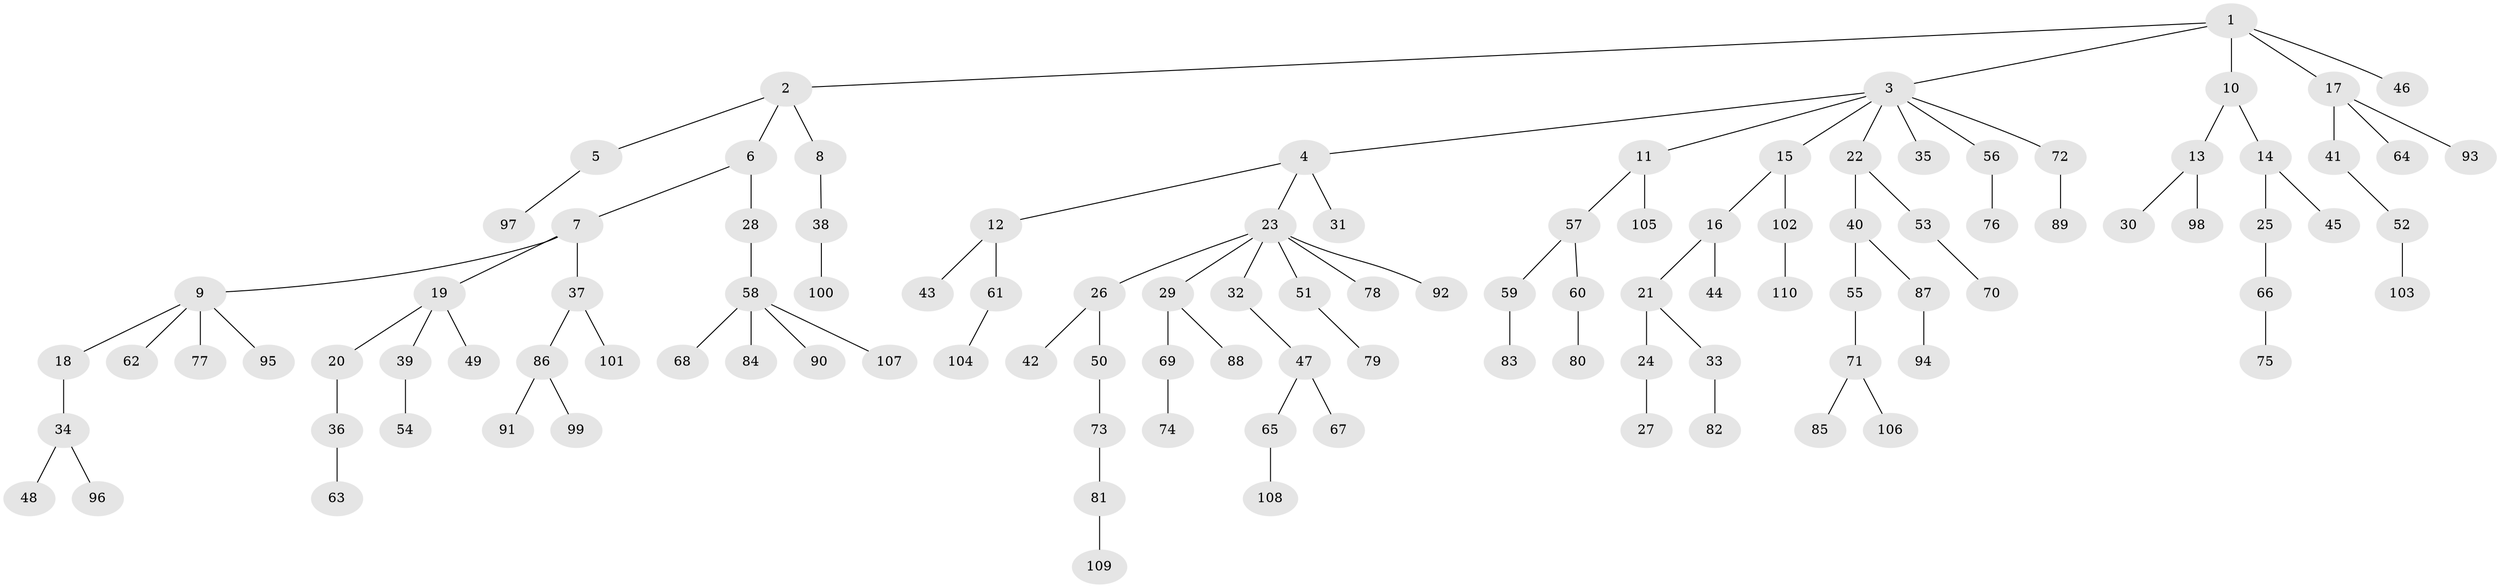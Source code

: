 // coarse degree distribution, {1: 0.7272727272727273, 2: 0.13636363636363635, 4: 0.09090909090909091, 5: 0.022727272727272728, 21: 0.022727272727272728}
// Generated by graph-tools (version 1.1) at 2025/56/03/04/25 21:56:02]
// undirected, 110 vertices, 109 edges
graph export_dot {
graph [start="1"]
  node [color=gray90,style=filled];
  1;
  2;
  3;
  4;
  5;
  6;
  7;
  8;
  9;
  10;
  11;
  12;
  13;
  14;
  15;
  16;
  17;
  18;
  19;
  20;
  21;
  22;
  23;
  24;
  25;
  26;
  27;
  28;
  29;
  30;
  31;
  32;
  33;
  34;
  35;
  36;
  37;
  38;
  39;
  40;
  41;
  42;
  43;
  44;
  45;
  46;
  47;
  48;
  49;
  50;
  51;
  52;
  53;
  54;
  55;
  56;
  57;
  58;
  59;
  60;
  61;
  62;
  63;
  64;
  65;
  66;
  67;
  68;
  69;
  70;
  71;
  72;
  73;
  74;
  75;
  76;
  77;
  78;
  79;
  80;
  81;
  82;
  83;
  84;
  85;
  86;
  87;
  88;
  89;
  90;
  91;
  92;
  93;
  94;
  95;
  96;
  97;
  98;
  99;
  100;
  101;
  102;
  103;
  104;
  105;
  106;
  107;
  108;
  109;
  110;
  1 -- 2;
  1 -- 3;
  1 -- 10;
  1 -- 17;
  1 -- 46;
  2 -- 5;
  2 -- 6;
  2 -- 8;
  3 -- 4;
  3 -- 11;
  3 -- 15;
  3 -- 22;
  3 -- 35;
  3 -- 56;
  3 -- 72;
  4 -- 12;
  4 -- 23;
  4 -- 31;
  5 -- 97;
  6 -- 7;
  6 -- 28;
  7 -- 9;
  7 -- 19;
  7 -- 37;
  8 -- 38;
  9 -- 18;
  9 -- 62;
  9 -- 77;
  9 -- 95;
  10 -- 13;
  10 -- 14;
  11 -- 57;
  11 -- 105;
  12 -- 43;
  12 -- 61;
  13 -- 30;
  13 -- 98;
  14 -- 25;
  14 -- 45;
  15 -- 16;
  15 -- 102;
  16 -- 21;
  16 -- 44;
  17 -- 41;
  17 -- 64;
  17 -- 93;
  18 -- 34;
  19 -- 20;
  19 -- 39;
  19 -- 49;
  20 -- 36;
  21 -- 24;
  21 -- 33;
  22 -- 40;
  22 -- 53;
  23 -- 26;
  23 -- 29;
  23 -- 32;
  23 -- 51;
  23 -- 78;
  23 -- 92;
  24 -- 27;
  25 -- 66;
  26 -- 42;
  26 -- 50;
  28 -- 58;
  29 -- 69;
  29 -- 88;
  32 -- 47;
  33 -- 82;
  34 -- 48;
  34 -- 96;
  36 -- 63;
  37 -- 86;
  37 -- 101;
  38 -- 100;
  39 -- 54;
  40 -- 55;
  40 -- 87;
  41 -- 52;
  47 -- 65;
  47 -- 67;
  50 -- 73;
  51 -- 79;
  52 -- 103;
  53 -- 70;
  55 -- 71;
  56 -- 76;
  57 -- 59;
  57 -- 60;
  58 -- 68;
  58 -- 84;
  58 -- 90;
  58 -- 107;
  59 -- 83;
  60 -- 80;
  61 -- 104;
  65 -- 108;
  66 -- 75;
  69 -- 74;
  71 -- 85;
  71 -- 106;
  72 -- 89;
  73 -- 81;
  81 -- 109;
  86 -- 91;
  86 -- 99;
  87 -- 94;
  102 -- 110;
}
